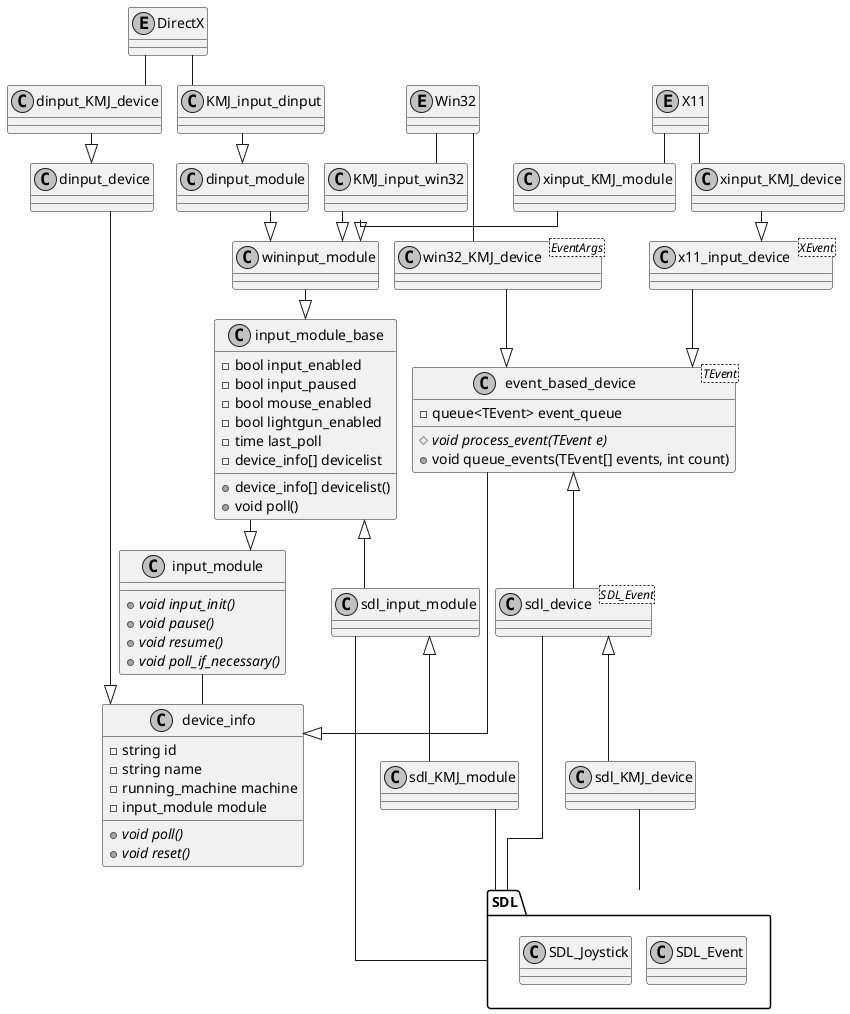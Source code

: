 @startuml
skinparam Shadowing false
skinparam LineType ortho

skinparam monochrome true


skinparam nodesep 15
skinparam ranksep 30


together {
	entity Win32
	entity DirectX
	entity X11
}

package SDL {
	class SDL_Event
	class SDL_Joystick
}


class event_based_device<TEvent> {
	-queue<TEvent> event_queue
	{abstract} #void process_event(TEvent e)
	+void queue_events(TEvent[] events, int count)
}

class device_info {
	-string id
	-string name
	-running_machine machine
	-input_module module
	{abstract} +void poll()
	{abstract} +void reset()
}

event_based_device --|> device_info

class win32_KMJ_device<EventArgs>

class x11_input_device<XEvent> 
x11_input_device --|> event_based_device

xinput_KMJ_device --|> x11_input_device

dinput_device --|> device_info
dinput_KMJ_device --|> dinput_device

win32_KMJ_device --|> event_based_device

X11 -d- xinput_KMJ_device
Win32 -d- win32_KMJ_device
DirectX -d- dinput_KMJ_device

class input_module {
	{abstract} +void input_init()
	{abstract} +void pause()
	{abstract} +void resume()
	{abstract} +void poll_if_necessary()
}

class input_module_base {
	-bool input_enabled
	-bool input_paused
	-bool mouse_enabled
	-bool lightgun_enabled
	-time last_poll
	-device_info[] devicelist
	
	+device_info[] devicelist()	
	+void poll()	
}

input_module -- device_info
input_module_base --|> input_module

wininput_module --|> input_module_base

dinput_module --|> wininput_module

KMJ_input_dinput --|> dinput_module

KMJ_input_win32 --|> wininput_module

xinput_KMJ_module --|> wininput_module


xinput_KMJ_module -u- X11
KMJ_input_win32 -u- Win32
KMJ_input_dinput -u- DirectX


class sdl_device<SDL_Event>
sdl_input_module -u-|> input_module_base
sdl_KMJ_module -u-|> sdl_input_module
sdl_KMJ_device -u-|> sdl_device
sdl_device -u-|> event_based_device

sdl_KMJ_device -d- SDL
sdl_device -d- SDL
sdl_KMJ_module -d- SDL
sdl_input_module -d- SDL


@enduml
